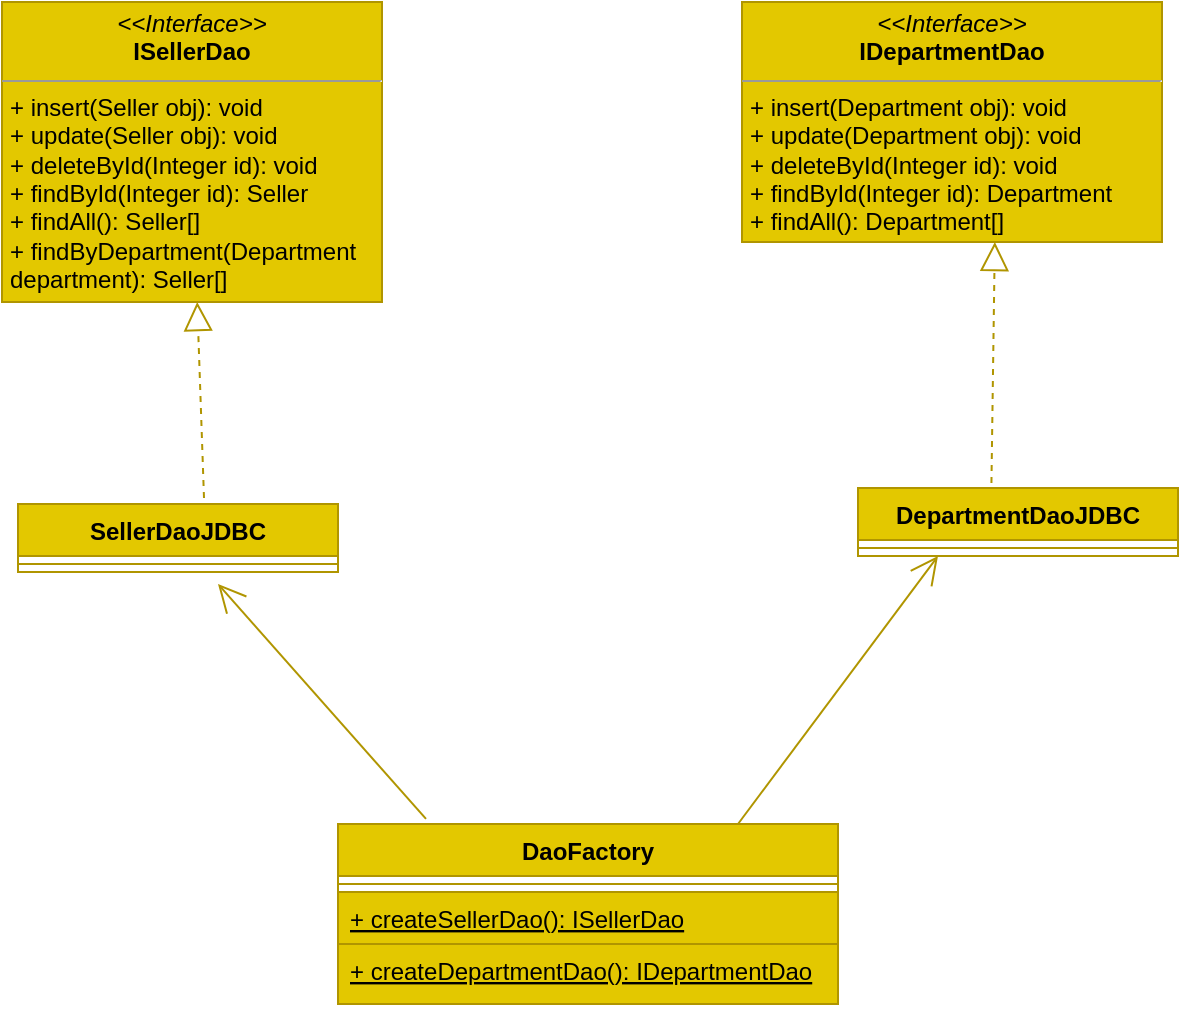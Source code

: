 <mxfile>
    <diagram id="mhViE0UdTcvmiVt_IDA-" name="Page-1">
        <mxGraphModel dx="780" dy="634" grid="1" gridSize="10" guides="1" tooltips="1" connect="1" arrows="1" fold="1" page="1" pageScale="1" pageWidth="827" pageHeight="1169" background="none" math="0" shadow="0">
            <root>
                <mxCell id="0"/>
                <mxCell id="1" parent="0"/>
                <mxCell id="7" value="&lt;p style=&quot;margin: 0px ; margin-top: 4px ; text-align: center&quot;&gt;&lt;i&gt;&amp;lt;&amp;lt;Interface&amp;gt;&amp;gt;&lt;/i&gt;&lt;br&gt;&lt;b&gt;ISellerDao&lt;/b&gt;&lt;/p&gt;&lt;hr size=&quot;1&quot;&gt;&lt;p style=&quot;margin: 0px ; margin-left: 4px&quot;&gt;+ insert(Seller obj): void&lt;br&gt;+ update(Seller obj): void&lt;/p&gt;&lt;p style=&quot;margin: 0px ; margin-left: 4px&quot;&gt;+ deleteById(Integer id): void&lt;br&gt;&lt;/p&gt;&lt;p style=&quot;margin: 0px ; margin-left: 4px&quot;&gt;+ findById(Integer id): Seller&lt;br&gt;&lt;/p&gt;&lt;p style=&quot;margin: 0px ; margin-left: 4px&quot;&gt;+ findAll(): Seller[]&lt;br&gt;&lt;/p&gt;&lt;p style=&quot;margin: 0px ; margin-left: 4px&quot;&gt;+ findByDepartment(Department department): Seller[]&lt;br&gt;&lt;/p&gt;" style="verticalAlign=top;align=left;overflow=fill;fontSize=12;fontFamily=Helvetica;html=1;whiteSpace=wrap;fillColor=#e3c800;strokeColor=#B09500;fontColor=#000000;" vertex="1" parent="1">
                    <mxGeometry x="60" y="40" width="190" height="150" as="geometry"/>
                </mxCell>
                <mxCell id="11" value="&lt;p style=&quot;margin: 0px ; margin-top: 4px ; text-align: center&quot;&gt;&lt;i&gt;&amp;lt;&amp;lt;Interface&amp;gt;&amp;gt;&lt;/i&gt;&lt;br&gt;&lt;b&gt;IDepartmentDao&lt;/b&gt;&lt;/p&gt;&lt;hr size=&quot;1&quot;&gt;&lt;p style=&quot;margin: 0px ; margin-left: 4px&quot;&gt;+ insert(Department obj): void&lt;br&gt;+ update(Department&amp;nbsp;obj): void&lt;/p&gt;&lt;p style=&quot;margin: 0px ; margin-left: 4px&quot;&gt;+ deleteById(Integer id): void&lt;br&gt;&lt;/p&gt;&lt;p style=&quot;margin: 0px ; margin-left: 4px&quot;&gt;+ findById(Integer id): Department&amp;nbsp;&lt;/p&gt;&lt;p style=&quot;margin: 0px ; margin-left: 4px&quot;&gt;+ findAll(): Department[]&lt;/p&gt;" style="verticalAlign=top;align=left;overflow=fill;fontSize=12;fontFamily=Helvetica;html=1;whiteSpace=wrap;fillColor=#e3c800;strokeColor=#B09500;fontColor=#000000;" vertex="1" parent="1">
                    <mxGeometry x="430" y="40" width="210" height="120" as="geometry"/>
                </mxCell>
                <mxCell id="13" value="DaoFactory" style="swimlane;fontStyle=1;align=center;verticalAlign=top;childLayout=stackLayout;horizontal=1;startSize=26;horizontalStack=0;resizeParent=1;resizeParentMax=0;resizeLast=0;collapsible=1;marginBottom=0;fillColor=#e3c800;strokeColor=#B09500;fontColor=#000000;" vertex="1" parent="1">
                    <mxGeometry x="228" y="451" width="250" height="90" as="geometry"/>
                </mxCell>
                <mxCell id="32" value="" style="endArrow=open;endFill=1;endSize=12;html=1;entryX=0.25;entryY=1;entryDx=0;entryDy=0;fillColor=#e3c800;strokeColor=#B09500;" edge="1" parent="13" target="25">
                    <mxGeometry width="160" relative="1" as="geometry">
                        <mxPoint x="200" as="sourcePoint"/>
                        <mxPoint x="360" as="targetPoint"/>
                    </mxGeometry>
                </mxCell>
                <mxCell id="15" value="" style="line;strokeWidth=1;fillColor=#e3c800;align=left;verticalAlign=middle;spacingTop=-1;spacingLeft=3;spacingRight=3;rotatable=0;labelPosition=right;points=[];portConstraint=eastwest;strokeColor=#B09500;fontColor=#000000;" vertex="1" parent="13">
                    <mxGeometry y="26" width="250" height="8" as="geometry"/>
                </mxCell>
                <mxCell id="16" value="+ createSellerDao(): ISellerDao" style="text;strokeColor=#B09500;fillColor=#e3c800;align=left;verticalAlign=top;spacingLeft=4;spacingRight=4;overflow=hidden;rotatable=0;points=[[0,0.5],[1,0.5]];portConstraint=eastwest;fontStyle=4;fontColor=#000000;" vertex="1" parent="13">
                    <mxGeometry y="34" width="250" height="26" as="geometry"/>
                </mxCell>
                <mxCell id="18" value="+ createDepartmentDao(): IDepartmentDao" style="text;strokeColor=#B09500;fillColor=#e3c800;align=left;verticalAlign=top;spacingLeft=4;spacingRight=4;overflow=hidden;rotatable=0;points=[[0,0.5],[1,0.5]];portConstraint=eastwest;fontStyle=4;fontColor=#000000;" vertex="1" parent="13">
                    <mxGeometry y="60" width="250" height="30" as="geometry"/>
                </mxCell>
                <mxCell id="21" value="SellerDaoJDBC" style="swimlane;fontStyle=1;align=center;verticalAlign=top;childLayout=stackLayout;horizontal=1;startSize=26;horizontalStack=0;resizeParent=1;resizeParentMax=0;resizeLast=0;collapsible=1;marginBottom=0;fillColor=#e3c800;strokeColor=#B09500;fontColor=#000000;" vertex="1" parent="1">
                    <mxGeometry x="68" y="291" width="160" height="34" as="geometry"/>
                </mxCell>
                <mxCell id="23" value="" style="line;strokeWidth=1;fillColor=#e3c800;align=left;verticalAlign=middle;spacingTop=-1;spacingLeft=3;spacingRight=3;rotatable=0;labelPosition=right;points=[];portConstraint=eastwest;strokeColor=#B09500;fontColor=#000000;" vertex="1" parent="21">
                    <mxGeometry y="26" width="160" height="8" as="geometry"/>
                </mxCell>
                <mxCell id="25" value="DepartmentDaoJDBC" style="swimlane;fontStyle=1;align=center;verticalAlign=top;childLayout=stackLayout;horizontal=1;startSize=26;horizontalStack=0;resizeParent=1;resizeParentMax=0;resizeLast=0;collapsible=1;marginBottom=0;fillColor=#e3c800;strokeColor=#B09500;fontColor=#000000;" vertex="1" parent="1">
                    <mxGeometry x="488" y="283" width="160" height="34" as="geometry"/>
                </mxCell>
                <mxCell id="27" value="" style="line;strokeWidth=1;fillColor=#e3c800;align=left;verticalAlign=middle;spacingTop=-1;spacingLeft=3;spacingRight=3;rotatable=0;labelPosition=right;points=[];portConstraint=eastwest;strokeColor=#B09500;fontColor=#000000;" vertex="1" parent="25">
                    <mxGeometry y="26" width="160" height="8" as="geometry"/>
                </mxCell>
                <mxCell id="29" value="" style="endArrow=block;dashed=1;endFill=0;endSize=12;html=1;fillColor=#e3c800;strokeColor=#B09500;" edge="1" parent="1" target="7">
                    <mxGeometry width="160" relative="1" as="geometry">
                        <mxPoint x="161" y="288" as="sourcePoint"/>
                        <mxPoint x="380" y="260" as="targetPoint"/>
                    </mxGeometry>
                </mxCell>
                <mxCell id="30" value="" style="endArrow=block;dashed=1;endFill=0;endSize=12;html=1;entryX=0.602;entryY=1;entryDx=0;entryDy=0;entryPerimeter=0;exitX=0.417;exitY=-0.073;exitDx=0;exitDy=0;exitPerimeter=0;fillColor=#e3c800;strokeColor=#B09500;" edge="1" parent="1" source="25" target="11">
                    <mxGeometry width="160" relative="1" as="geometry">
                        <mxPoint x="460" y="260" as="sourcePoint"/>
                        <mxPoint x="620" y="260" as="targetPoint"/>
                    </mxGeometry>
                </mxCell>
                <mxCell id="33" value="" style="endArrow=open;endFill=1;endSize=12;html=1;exitX=0.176;exitY=-0.028;exitDx=0;exitDy=0;exitPerimeter=0;fillColor=#e3c800;strokeColor=#B09500;" edge="1" parent="1" source="13">
                    <mxGeometry width="160" relative="1" as="geometry">
                        <mxPoint x="228" y="401" as="sourcePoint"/>
                        <mxPoint x="168" y="331" as="targetPoint"/>
                    </mxGeometry>
                </mxCell>
            </root>
        </mxGraphModel>
    </diagram>
</mxfile>
